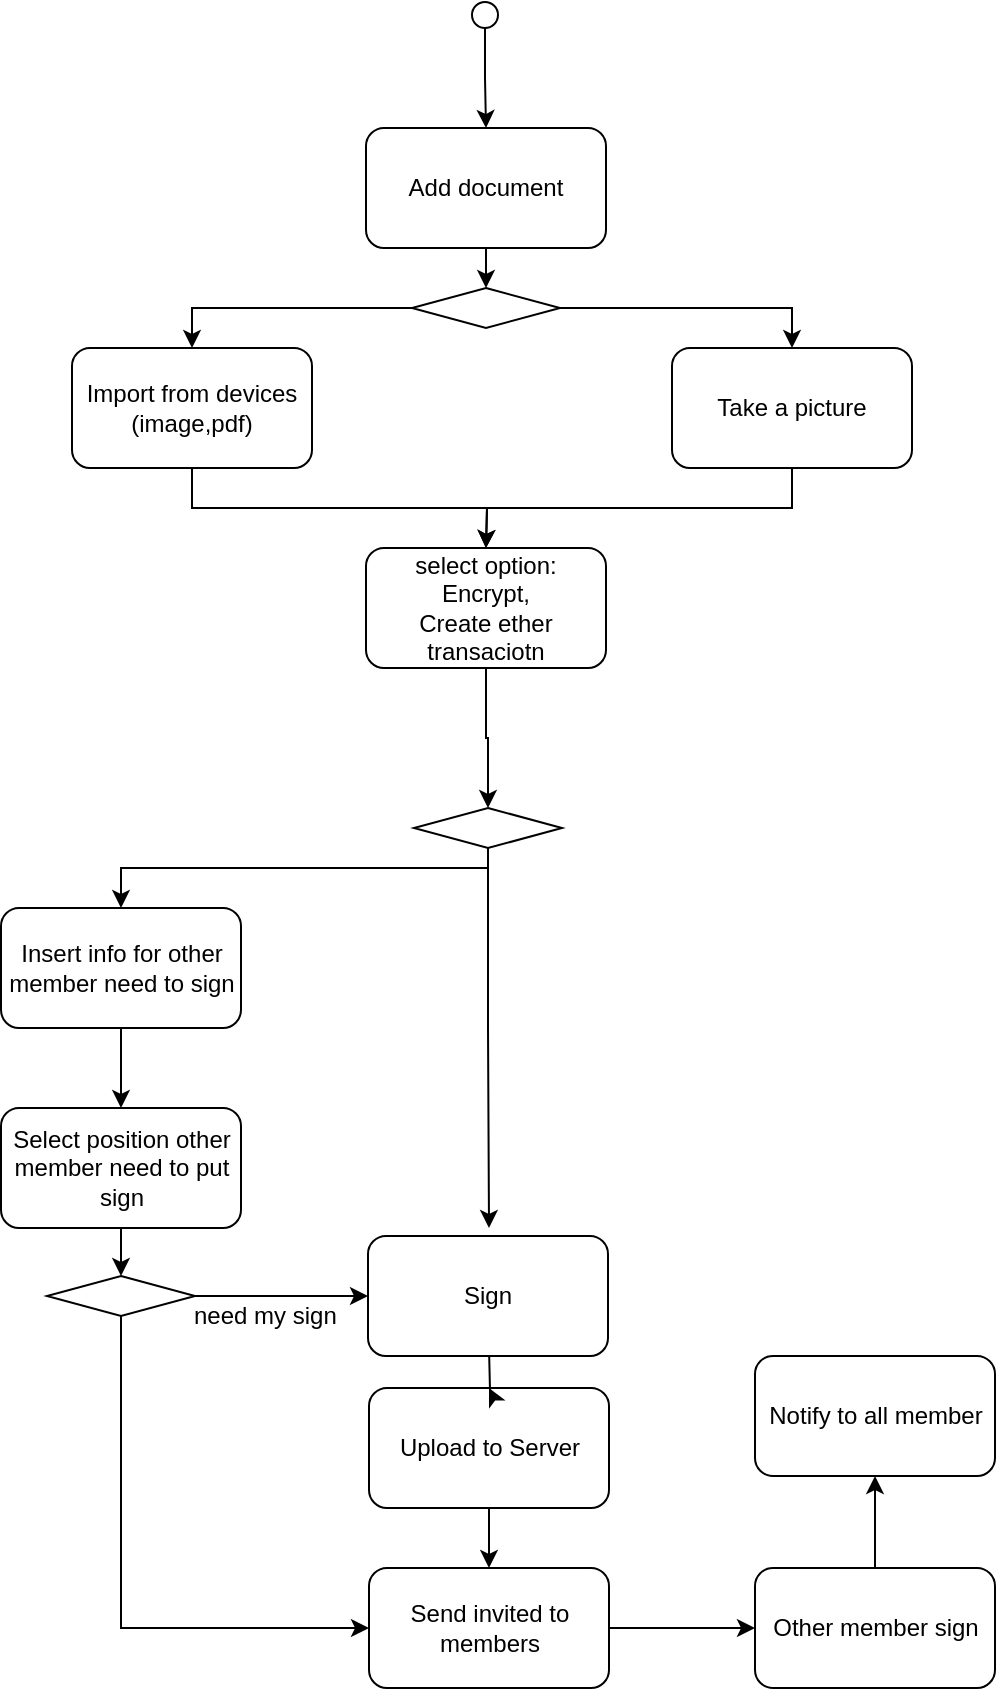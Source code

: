 <mxfile version="12.0.0" type="github" pages="1"><diagram id="isj3gUSeHn2DradgVipk" name="Page-1"><mxGraphModel dx="1186" dy="513" grid="1" gridSize="10" guides="1" tooltips="1" connect="1" arrows="1" fold="1" page="1" pageScale="1" pageWidth="827" pageHeight="1169" math="0" shadow="0"><root><mxCell id="0"/><mxCell id="1" parent="0"/><mxCell id="1tGx-QvMBzOWYpK8AKgu-1" style="edgeStyle=orthogonalEdgeStyle;rounded=0;orthogonalLoop=1;jettySize=auto;html=1;exitX=0.5;exitY=1;exitDx=0;exitDy=0;" parent="1" source="NIqjMqYWKhfCY5PcoyBx-3" target="NIqjMqYWKhfCY5PcoyBx-6" edge="1"><mxGeometry relative="1" as="geometry"/></mxCell><mxCell id="NIqjMqYWKhfCY5PcoyBx-3" value="" style="ellipse;whiteSpace=wrap;html=1;aspect=fixed;" parent="1" vertex="1"><mxGeometry x="330" y="57" width="13" height="13" as="geometry"/></mxCell><mxCell id="NIqjMqYWKhfCY5PcoyBx-8" style="edgeStyle=orthogonalEdgeStyle;rounded=0;orthogonalLoop=1;jettySize=auto;html=1;exitX=0.5;exitY=1;exitDx=0;exitDy=0;entryX=0.5;entryY=0;entryDx=0;entryDy=0;" parent="1" source="NIqjMqYWKhfCY5PcoyBx-6" target="NIqjMqYWKhfCY5PcoyBx-7" edge="1"><mxGeometry relative="1" as="geometry"/></mxCell><mxCell id="NIqjMqYWKhfCY5PcoyBx-6" value="Add document" style="rounded=1;whiteSpace=wrap;html=1;" parent="1" vertex="1"><mxGeometry x="277" y="120" width="120" height="60" as="geometry"/></mxCell><mxCell id="NIqjMqYWKhfCY5PcoyBx-11" style="edgeStyle=orthogonalEdgeStyle;rounded=0;orthogonalLoop=1;jettySize=auto;html=1;exitX=0;exitY=0.5;exitDx=0;exitDy=0;entryX=0.5;entryY=0;entryDx=0;entryDy=0;" parent="1" source="NIqjMqYWKhfCY5PcoyBx-7" target="NIqjMqYWKhfCY5PcoyBx-10" edge="1"><mxGeometry relative="1" as="geometry"/></mxCell><mxCell id="NIqjMqYWKhfCY5PcoyBx-13" style="edgeStyle=orthogonalEdgeStyle;rounded=0;orthogonalLoop=1;jettySize=auto;html=1;exitX=1;exitY=0.5;exitDx=0;exitDy=0;entryX=0.5;entryY=0;entryDx=0;entryDy=0;" parent="1" source="NIqjMqYWKhfCY5PcoyBx-7" target="NIqjMqYWKhfCY5PcoyBx-12" edge="1"><mxGeometry relative="1" as="geometry"/></mxCell><mxCell id="NIqjMqYWKhfCY5PcoyBx-7" value="" style="rhombus;whiteSpace=wrap;html=1;" parent="1" vertex="1"><mxGeometry x="300" y="200" width="74" height="20" as="geometry"/></mxCell><mxCell id="NIqjMqYWKhfCY5PcoyBx-15" style="edgeStyle=orthogonalEdgeStyle;rounded=0;orthogonalLoop=1;jettySize=auto;html=1;exitX=0.5;exitY=1;exitDx=0;exitDy=0;entryX=0.5;entryY=0;entryDx=0;entryDy=0;" parent="1" source="NIqjMqYWKhfCY5PcoyBx-10" edge="1"><mxGeometry relative="1" as="geometry"><mxPoint x="337" y="330" as="targetPoint"/></mxGeometry></mxCell><mxCell id="NIqjMqYWKhfCY5PcoyBx-10" value="Import from devices&lt;br&gt;(image,pdf)" style="rounded=1;whiteSpace=wrap;html=1;" parent="1" vertex="1"><mxGeometry x="130" y="230" width="120" height="60" as="geometry"/></mxCell><mxCell id="NIqjMqYWKhfCY5PcoyBx-16" style="edgeStyle=orthogonalEdgeStyle;rounded=0;orthogonalLoop=1;jettySize=auto;html=1;exitX=0.5;exitY=1;exitDx=0;exitDy=0;entryX=0.5;entryY=0;entryDx=0;entryDy=0;" parent="1" source="NIqjMqYWKhfCY5PcoyBx-12" edge="1"><mxGeometry relative="1" as="geometry"><mxPoint x="337" y="330" as="targetPoint"/></mxGeometry></mxCell><mxCell id="NIqjMqYWKhfCY5PcoyBx-12" value="Take a picture" style="rounded=1;whiteSpace=wrap;html=1;" parent="1" vertex="1"><mxGeometry x="430" y="230" width="120" height="60" as="geometry"/></mxCell><mxCell id="NIqjMqYWKhfCY5PcoyBx-20" style="edgeStyle=orthogonalEdgeStyle;rounded=0;orthogonalLoop=1;jettySize=auto;html=1;exitX=0.5;exitY=1;exitDx=0;exitDy=0;entryX=0.5;entryY=0;entryDx=0;entryDy=0;" parent="1" source="NIqjMqYWKhfCY5PcoyBx-17" target="NIqjMqYWKhfCY5PcoyBx-18" edge="1"><mxGeometry relative="1" as="geometry"><Array as="points"><mxPoint x="338.5" y="490"/><mxPoint x="154.5" y="490"/></Array></mxGeometry></mxCell><mxCell id="NIqjMqYWKhfCY5PcoyBx-24" style="edgeStyle=orthogonalEdgeStyle;rounded=0;orthogonalLoop=1;jettySize=auto;html=1;exitX=0.5;exitY=1;exitDx=0;exitDy=0;" parent="1" source="NIqjMqYWKhfCY5PcoyBx-17" edge="1"><mxGeometry relative="1" as="geometry"><Array as="points"><mxPoint x="338" y="570"/></Array><mxPoint x="338.5" y="670" as="targetPoint"/></mxGeometry></mxCell><mxCell id="NIqjMqYWKhfCY5PcoyBx-17" value="" style="rhombus;whiteSpace=wrap;html=1;" parent="1" vertex="1"><mxGeometry x="301" y="460" width="74" height="20" as="geometry"/></mxCell><mxCell id="NIqjMqYWKhfCY5PcoyBx-30" style="edgeStyle=orthogonalEdgeStyle;rounded=0;orthogonalLoop=1;jettySize=auto;html=1;exitX=0.5;exitY=1;exitDx=0;exitDy=0;entryX=0.5;entryY=0;entryDx=0;entryDy=0;" parent="1" source="NIqjMqYWKhfCY5PcoyBx-18" target="NIqjMqYWKhfCY5PcoyBx-29" edge="1"><mxGeometry relative="1" as="geometry"/></mxCell><mxCell id="NIqjMqYWKhfCY5PcoyBx-18" value="Insert info for other member need to sign" style="rounded=1;whiteSpace=wrap;html=1;" parent="1" vertex="1"><mxGeometry x="94.5" y="510" width="120" height="60" as="geometry"/></mxCell><mxCell id="NIqjMqYWKhfCY5PcoyBx-33" style="edgeStyle=orthogonalEdgeStyle;rounded=0;orthogonalLoop=1;jettySize=auto;html=1;exitX=0.5;exitY=1;exitDx=0;exitDy=0;entryX=0.5;entryY=0;entryDx=0;entryDy=0;" parent="1" source="NIqjMqYWKhfCY5PcoyBx-25" target="NIqjMqYWKhfCY5PcoyBx-32" edge="1"><mxGeometry relative="1" as="geometry"><mxPoint x="338.5" y="780" as="targetPoint"/></mxGeometry></mxCell><mxCell id="ZzYM4m7StZRbESNPL2Of-4" style="edgeStyle=orthogonalEdgeStyle;rounded=0;orthogonalLoop=1;jettySize=auto;html=1;exitX=0.5;exitY=1;exitDx=0;exitDy=0;entryX=0.5;entryY=0;entryDx=0;entryDy=0;" edge="1" parent="1" source="NIqjMqYWKhfCY5PcoyBx-29" target="ZzYM4m7StZRbESNPL2Of-2"><mxGeometry relative="1" as="geometry"/></mxCell><mxCell id="NIqjMqYWKhfCY5PcoyBx-29" value="Select position other member need to put sign" style="rounded=1;whiteSpace=wrap;html=1;" parent="1" vertex="1"><mxGeometry x="94.5" y="610" width="120" height="60" as="geometry"/></mxCell><mxCell id="ZzYM4m7StZRbESNPL2Of-11" style="edgeStyle=orthogonalEdgeStyle;rounded=0;orthogonalLoop=1;jettySize=auto;html=1;exitX=1;exitY=0.5;exitDx=0;exitDy=0;" edge="1" parent="1" source="NIqjMqYWKhfCY5PcoyBx-32" target="ZzYM4m7StZRbESNPL2Of-10"><mxGeometry relative="1" as="geometry"/></mxCell><mxCell id="NIqjMqYWKhfCY5PcoyBx-32" value="Send invited to members" style="rounded=1;whiteSpace=wrap;html=1;" parent="1" vertex="1"><mxGeometry x="278.5" y="840" width="120" height="60" as="geometry"/></mxCell><mxCell id="NIqjMqYWKhfCY5PcoyBx-25" value="Upload to Server" style="rounded=1;whiteSpace=wrap;html=1;" parent="1" vertex="1"><mxGeometry x="278.5" y="750" width="120" height="60" as="geometry"/></mxCell><mxCell id="1tGx-QvMBzOWYpK8AKgu-2" style="edgeStyle=orthogonalEdgeStyle;rounded=0;orthogonalLoop=1;jettySize=auto;html=1;exitX=0.5;exitY=1;exitDx=0;exitDy=0;" parent="1" target="NIqjMqYWKhfCY5PcoyBx-25" edge="1"><mxGeometry relative="1" as="geometry"><mxPoint x="401.5" y="720" as="targetPoint"/><Array as="points"/><mxPoint x="338.5" y="730" as="sourcePoint"/></mxGeometry></mxCell><mxCell id="ZzYM4m7StZRbESNPL2Of-5" style="edgeStyle=orthogonalEdgeStyle;rounded=0;orthogonalLoop=1;jettySize=auto;html=1;exitX=1;exitY=0.5;exitDx=0;exitDy=0;entryX=0;entryY=0.5;entryDx=0;entryDy=0;" edge="1" parent="1" source="ZzYM4m7StZRbESNPL2Of-2" target="ZzYM4m7StZRbESNPL2Of-3"><mxGeometry relative="1" as="geometry"/></mxCell><mxCell id="ZzYM4m7StZRbESNPL2Of-6" style="edgeStyle=orthogonalEdgeStyle;rounded=0;orthogonalLoop=1;jettySize=auto;html=1;exitX=0.5;exitY=1;exitDx=0;exitDy=0;entryX=0;entryY=0.5;entryDx=0;entryDy=0;" edge="1" parent="1" source="ZzYM4m7StZRbESNPL2Of-2" target="NIqjMqYWKhfCY5PcoyBx-32"><mxGeometry relative="1" as="geometry"/></mxCell><mxCell id="ZzYM4m7StZRbESNPL2Of-2" value="" style="rhombus;whiteSpace=wrap;html=1;" vertex="1" parent="1"><mxGeometry x="117.5" y="694" width="74" height="20" as="geometry"/></mxCell><mxCell id="ZzYM4m7StZRbESNPL2Of-3" value="Sign" style="rounded=1;whiteSpace=wrap;html=1;" vertex="1" parent="1"><mxGeometry x="278" y="674" width="120" height="60" as="geometry"/></mxCell><mxCell id="ZzYM4m7StZRbESNPL2Of-8" value="need my sign" style="text;html=1;resizable=0;points=[];autosize=1;align=left;verticalAlign=top;spacingTop=-4;" vertex="1" parent="1"><mxGeometry x="188.5" y="704" width="90" height="20" as="geometry"/></mxCell><mxCell id="ZzYM4m7StZRbESNPL2Of-13" style="edgeStyle=orthogonalEdgeStyle;rounded=0;orthogonalLoop=1;jettySize=auto;html=1;exitX=0.5;exitY=0;exitDx=0;exitDy=0;" edge="1" parent="1" source="ZzYM4m7StZRbESNPL2Of-10" target="ZzYM4m7StZRbESNPL2Of-12"><mxGeometry relative="1" as="geometry"/></mxCell><mxCell id="ZzYM4m7StZRbESNPL2Of-10" value="Other member sign" style="rounded=1;whiteSpace=wrap;html=1;" vertex="1" parent="1"><mxGeometry x="471.5" y="840" width="120" height="60" as="geometry"/></mxCell><mxCell id="ZzYM4m7StZRbESNPL2Of-12" value="Notify to all member" style="rounded=1;whiteSpace=wrap;html=1;" vertex="1" parent="1"><mxGeometry x="471.5" y="734" width="120" height="60" as="geometry"/></mxCell><mxCell id="ZzYM4m7StZRbESNPL2Of-15" style="edgeStyle=orthogonalEdgeStyle;rounded=0;orthogonalLoop=1;jettySize=auto;html=1;exitX=0.5;exitY=1;exitDx=0;exitDy=0;entryX=0.5;entryY=0;entryDx=0;entryDy=0;" edge="1" parent="1" source="ZzYM4m7StZRbESNPL2Of-14" target="NIqjMqYWKhfCY5PcoyBx-17"><mxGeometry relative="1" as="geometry"/></mxCell><mxCell id="ZzYM4m7StZRbESNPL2Of-14" value="select option:&lt;br&gt;Encrypt,&lt;br&gt;Create ether transaciotn" style="rounded=1;whiteSpace=wrap;html=1;" vertex="1" parent="1"><mxGeometry x="277" y="330" width="120" height="60" as="geometry"/></mxCell></root></mxGraphModel></diagram></mxfile>